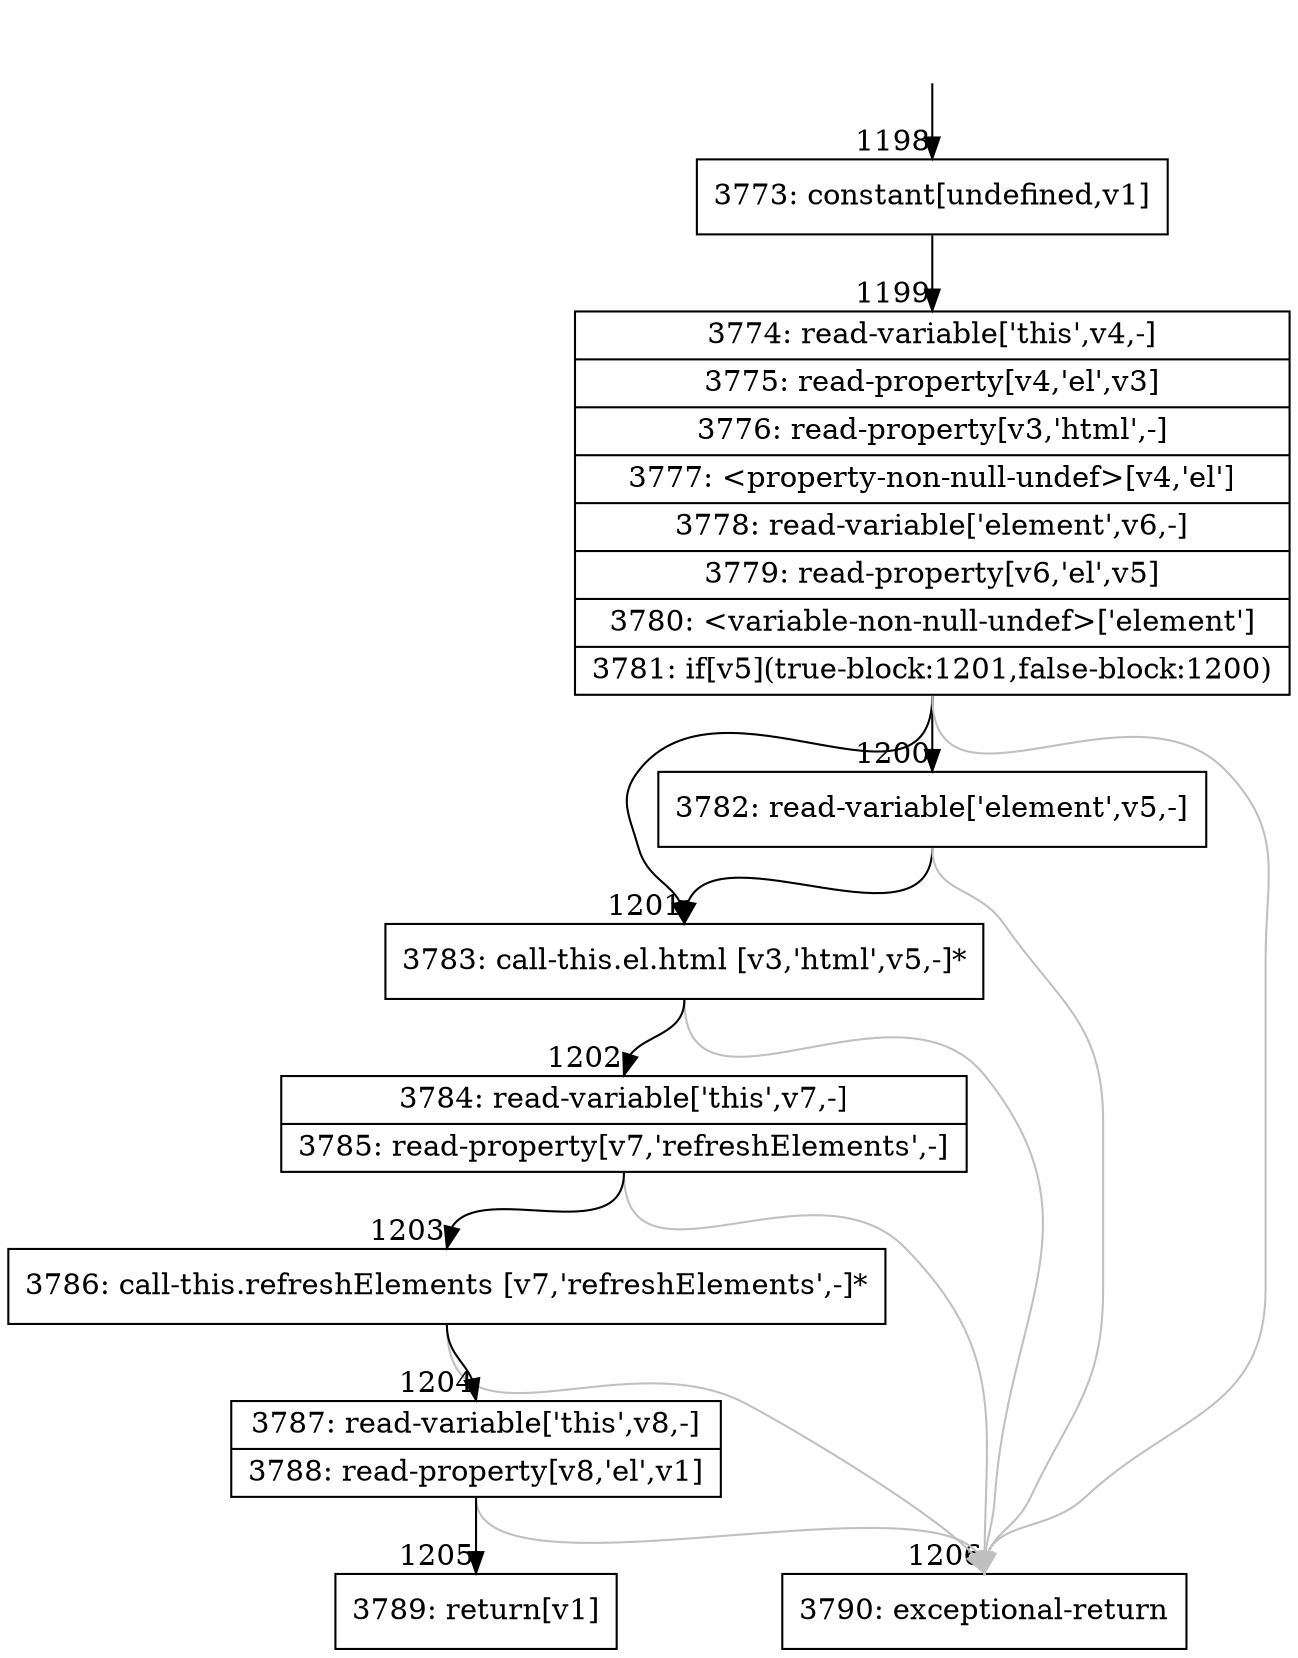 digraph {
rankdir="TD"
BB_entry102[shape=none,label=""];
BB_entry102 -> BB1198 [tailport=s, headport=n, headlabel="    1198"]
BB1198 [shape=record label="{3773: constant[undefined,v1]}" ] 
BB1198 -> BB1199 [tailport=s, headport=n, headlabel="      1199"]
BB1199 [shape=record label="{3774: read-variable['this',v4,-]|3775: read-property[v4,'el',v3]|3776: read-property[v3,'html',-]|3777: \<property-non-null-undef\>[v4,'el']|3778: read-variable['element',v6,-]|3779: read-property[v6,'el',v5]|3780: \<variable-non-null-undef\>['element']|3781: if[v5](true-block:1201,false-block:1200)}" ] 
BB1199 -> BB1201 [tailport=s, headport=n, headlabel="      1201"]
BB1199 -> BB1200 [tailport=s, headport=n, headlabel="      1200"]
BB1199 -> BB1206 [tailport=s, headport=n, color=gray, headlabel="      1206"]
BB1200 [shape=record label="{3782: read-variable['element',v5,-]}" ] 
BB1200 -> BB1201 [tailport=s, headport=n]
BB1200 -> BB1206 [tailport=s, headport=n, color=gray]
BB1201 [shape=record label="{3783: call-this.el.html [v3,'html',v5,-]*}" ] 
BB1201 -> BB1202 [tailport=s, headport=n, headlabel="      1202"]
BB1201 -> BB1206 [tailport=s, headport=n, color=gray]
BB1202 [shape=record label="{3784: read-variable['this',v7,-]|3785: read-property[v7,'refreshElements',-]}" ] 
BB1202 -> BB1203 [tailport=s, headport=n, headlabel="      1203"]
BB1202 -> BB1206 [tailport=s, headport=n, color=gray]
BB1203 [shape=record label="{3786: call-this.refreshElements [v7,'refreshElements',-]*}" ] 
BB1203 -> BB1204 [tailport=s, headport=n, headlabel="      1204"]
BB1203 -> BB1206 [tailport=s, headport=n, color=gray]
BB1204 [shape=record label="{3787: read-variable['this',v8,-]|3788: read-property[v8,'el',v1]}" ] 
BB1204 -> BB1205 [tailport=s, headport=n, headlabel="      1205"]
BB1204 -> BB1206 [tailport=s, headport=n, color=gray]
BB1205 [shape=record label="{3789: return[v1]}" ] 
BB1206 [shape=record label="{3790: exceptional-return}" ] 
//#$~ 1000
}
